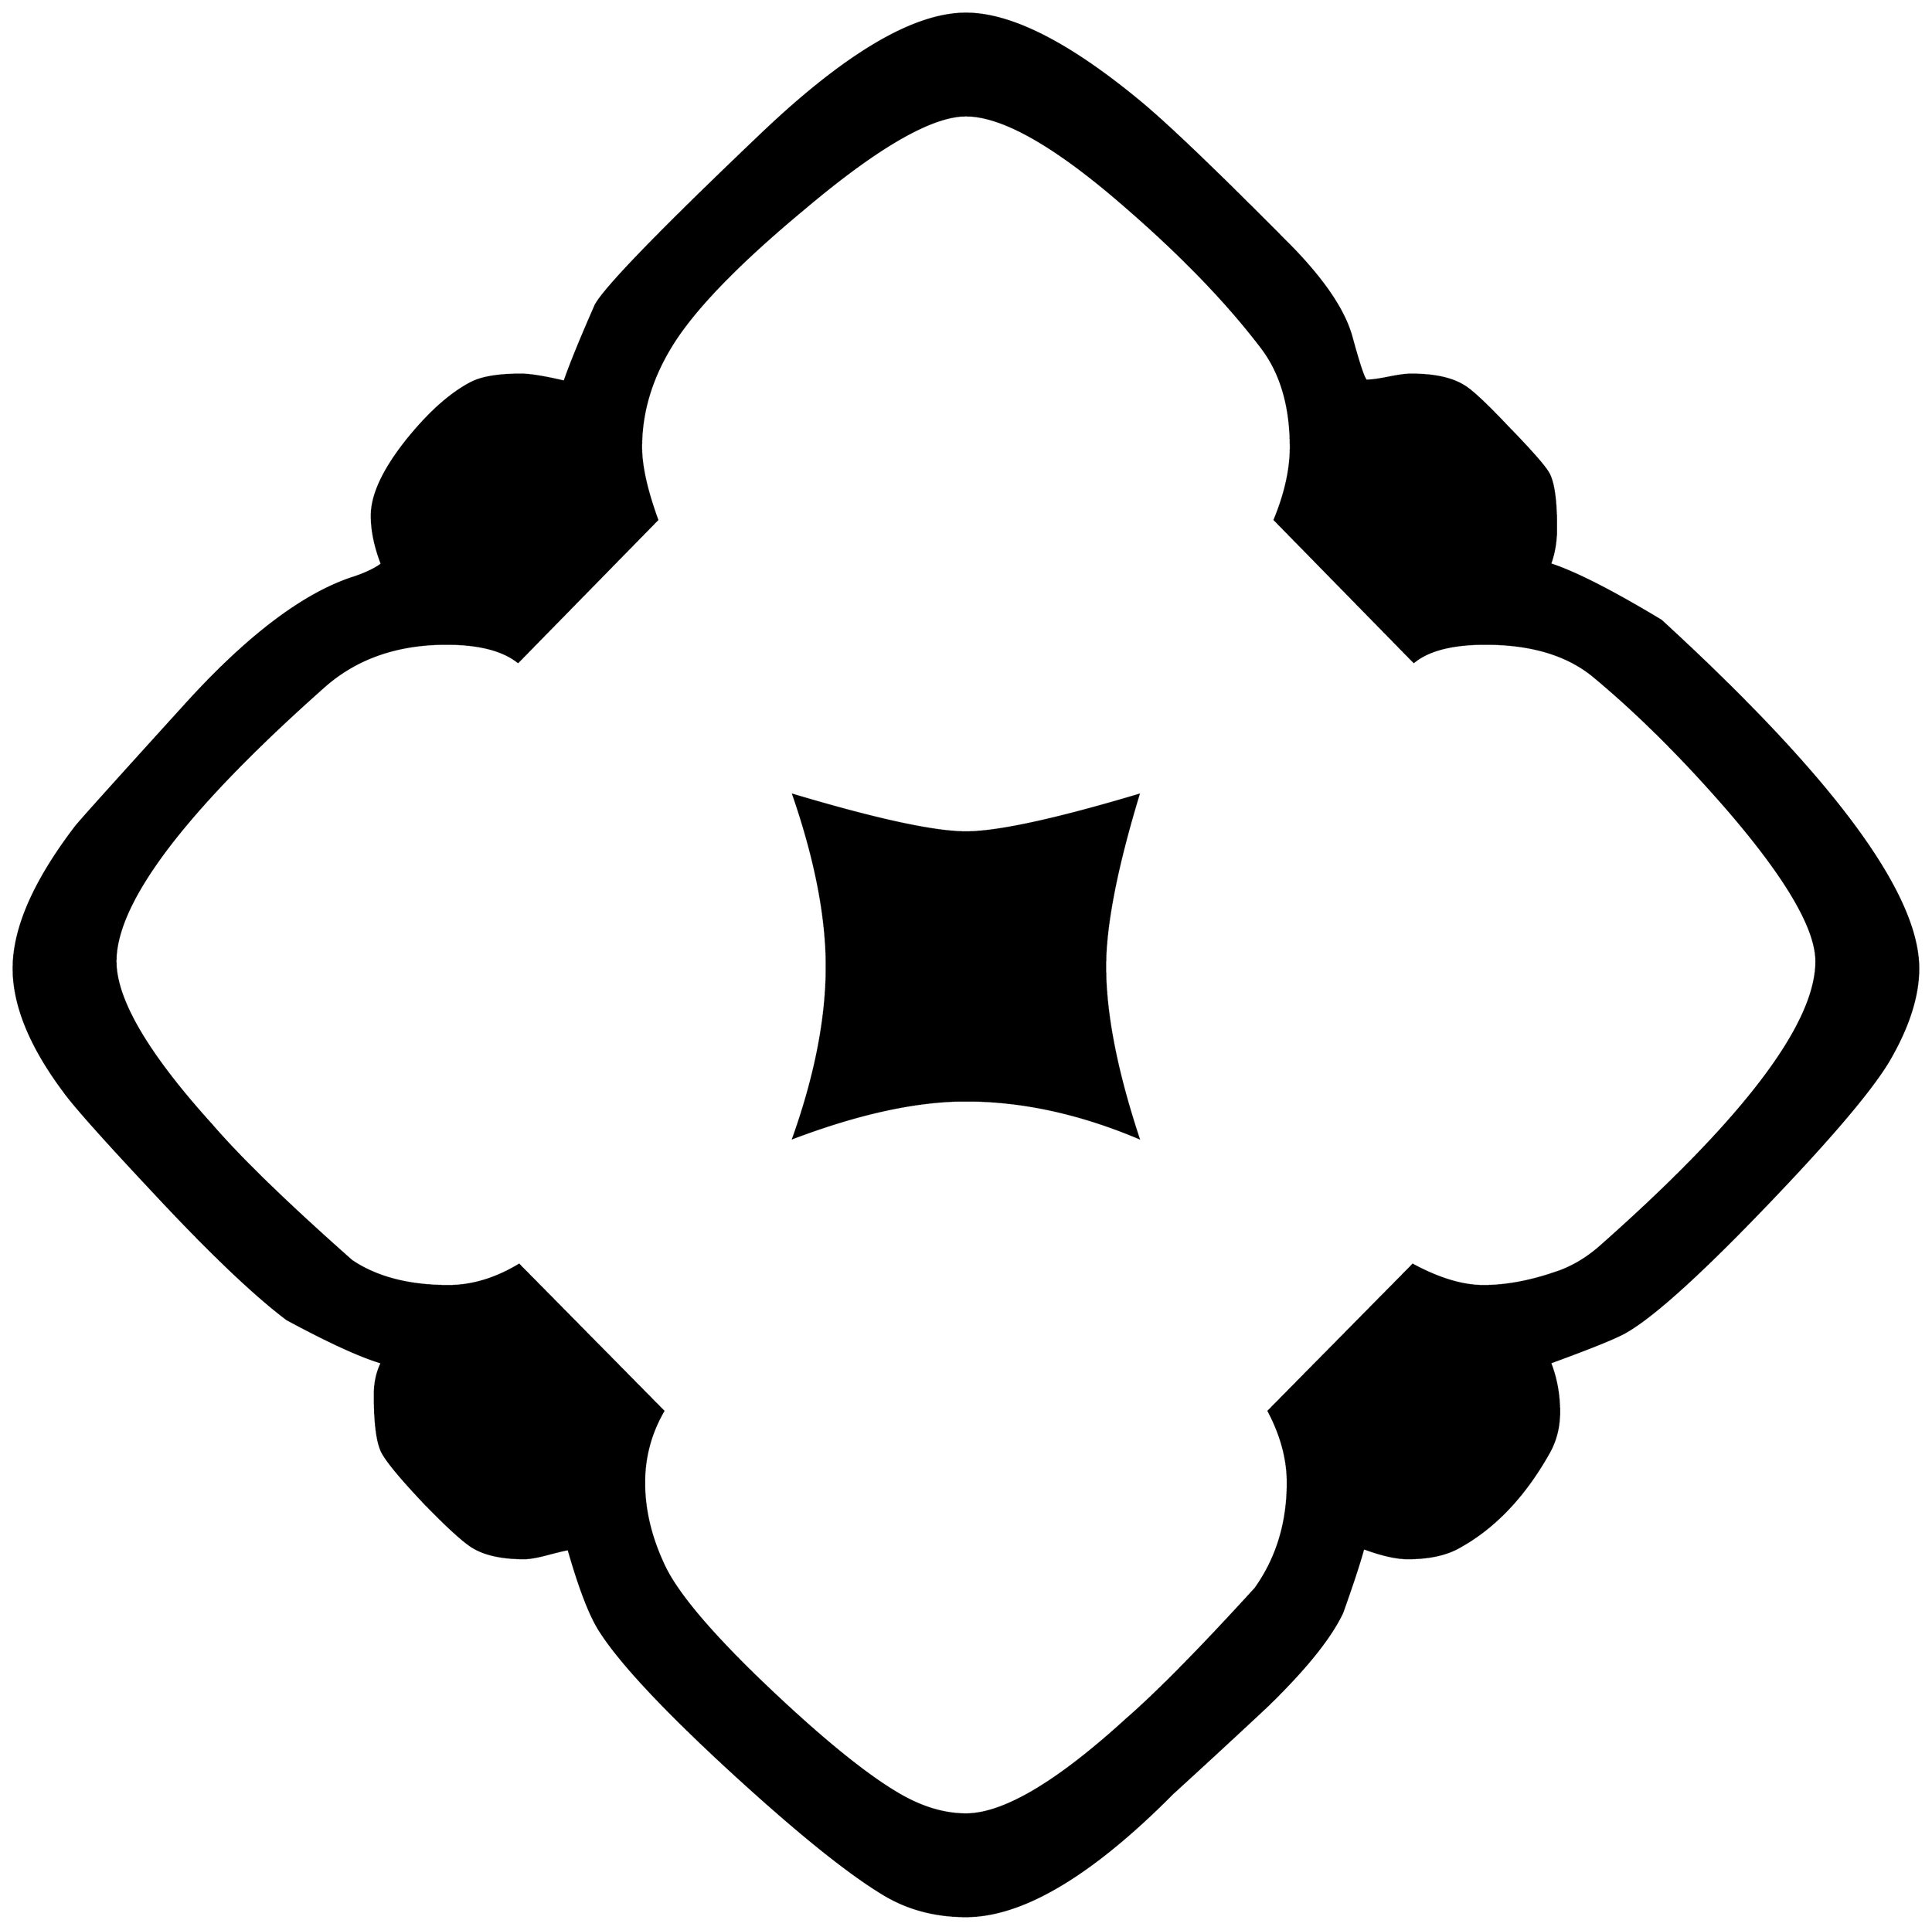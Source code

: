 


\begin{tikzpicture}[y=0.80pt, x=0.80pt, yscale=-1.0, xscale=1.0, inner sep=0pt, outer sep=0pt]
\begin{scope}[shift={(100.0,1711.0)},nonzero rule]
  \path[draw=.,fill=.,line width=1.600pt] (1970.0,-584.0) ..
    controls (1970.0,-556.667) and (1960.333,-526.333) ..
    (1941.0,-493.0) .. controls (1923.667,-463.667) and
    (1882.667,-415.333) .. (1818.0,-348.0) .. controls
    (1754.0,-281.333) and (1708.333,-240.0) .. (1681.0,-224.0) ..
    controls (1672.333,-218.667) and (1647.0,-208.333) ..
    (1605.0,-193.0) .. controls (1611.0,-177.667) and
    (1614.0,-161.333) .. (1614.0,-144.0) .. controls
    (1614.0,-129.333) and (1610.667,-116.0) .. (1604.0,-104.0) ..
    controls (1579.333,-60.0) and (1549.0,-28.333) .. (1513.0,-9.0)
    .. controls (1500.333,-2.333) and (1484.0,1.0) .. (1464.0,1.0)
    .. controls (1452.667,1.0) and (1438.0,-2.333) .. (1420.0,-9.0)
    .. controls (1416.0,5.667) and (1409.0,27.0) .. (1399.0,55.0)
    .. controls (1387.0,80.333) and (1361.667,111.667) ..
    (1323.0,149.0) .. controls (1292.333,177.667) and (1261.667,206.0)
    .. (1231.0,234.0) .. controls (1150.333,315.333) and
    (1082.0,356.0) .. (1026.0,356.0) .. controls (995.333,356.0)
    and (968.0,348.667) .. (944.0,334.0) .. controls (908.667,312.667)
    and (858.333,272.0) .. (793.0,212.0) .. controls (725.0,149.333)
    and (681.333,102.333) .. (662.0,71.0) .. controls (652.667,55.667)
    and (642.667,29.333) .. (632.0,-8.0) .. controls (628.0,-7.333)
    and (621.0,-5.667) .. (611.0,-3.0) .. controls (601.0,-0.333)
    and (593.333,1.0) .. (588.0,1.0) .. controls (567.333,1.0) and
    (551.0,-2.333) .. (539.0,-9.0) .. controls (530.333,-13.667) and
    (514.0,-28.333) .. (490.0,-53.0) .. controls (466.0,-78.333) and
    (451.667,-95.667) .. (447.0,-105.0) .. controls (442.333,-115.0)
    and (440.0,-133.667) .. (440.0,-161.0) .. controls
    (440.0,-173.0) and (442.333,-183.667) .. (447.0,-193.0) ..
    controls (426.333,-199.0) and (395.0,-213.333) .. (353.0,-236.0)
    .. controls (320.333,-260.667) and (276.667,-302.333) ..
    (222.0,-361.0) .. controls (172.0,-414.333) and (142.0,-448.0)
    .. (132.0,-462.0) .. controls (98.667,-506.667) and
    (82.0,-547.333) .. (82.0,-584.0) .. controls (82.0,-624.0) and
    (102.667,-671.0) .. (144.0,-725.0) .. controls (150.0,-732.333)
    and (185.667,-772.0) .. (251.0,-844.0) .. controls
    (312.333,-912.0) and (367.667,-954.333) .. (417.0,-971.0) ..
    controls (429.667,-975.0) and (439.667,-979.667) .. (447.0,-985.0)
    .. controls (440.333,-1002.333) and (437.0,-1018.333) ..
    (437.0,-1033.0) .. controls (437.0,-1053.667) and
    (448.667,-1078.667) .. (472.0,-1108.0) .. controls
    (494.0,-1135.333) and (515.333,-1154.333) .. (536.0,-1165.0) ..
    controls (546.667,-1170.333) and (563.0,-1173.0) ..
    (585.0,-1173.0) .. controls (593.667,-1173.0) and
    (608.0,-1170.667) .. (628.0,-1166.0) .. controls
    (634.0,-1183.333) and (644.333,-1208.667) .. (659.0,-1242.0) ..
    controls (669.0,-1260.0) and (724.0,-1316.667) ..
    (824.0,-1412.0) .. controls (907.333,-1491.333) and
    (974.667,-1531.0) .. (1026.0,-1531.0) .. controls
    (1070.667,-1531.0) and (1128.333,-1501.667) .. (1199.0,-1443.0) ..
    controls (1226.333,-1420.333) and (1275.667,-1373.0) ..
    (1347.0,-1301.0) .. controls (1380.333,-1267.0) and
    (1400.667,-1237.0) .. (1408.0,-1211.0) .. controls
    (1416.0,-1181.667) and (1421.0,-1167.0) .. (1423.0,-1167.0) ..
    controls (1427.667,-1167.0) and (1435.0,-1168.0) ..
    (1445.0,-1170.0) .. controls (1455.0,-1172.0) and
    (1462.333,-1173.0) .. (1467.0,-1173.0) .. controls
    (1489.667,-1173.0) and (1507.0,-1169.333) .. (1519.0,-1162.0) ..
    controls (1526.333,-1158.0) and (1541.333,-1144.0) ..
    (1564.0,-1120.0) .. controls (1587.333,-1096.0) and
    (1600.667,-1080.667) .. (1604.0,-1074.0) .. controls
    (1608.667,-1064.667) and (1611.0,-1047.0) .. (1611.0,-1021.0) ..
    controls (1611.0,-1007.667) and (1609.0,-995.667) ..
    (1605.0,-985.0) .. controls (1629.667,-977.0) and
    (1666.333,-958.333) .. (1715.0,-929.0) .. controls
    (1885.0,-773.0) and (1970.0,-658.0) .. (1970.0,-584.0) --
    cycle(1869.0,-591.0) .. controls (1869.0,-623.667) and
    (1839.333,-674.333) .. (1780.0,-743.0) .. controls
    (1735.333,-794.333) and (1691.333,-838.0) .. (1648.0,-874.0) ..
    controls (1622.0,-895.333) and (1586.333,-906.0) ..
    (1541.0,-906.0) .. controls (1508.333,-906.0) and
    (1484.667,-900.0) .. (1470.0,-888.0) -- (1332.0,-1029.0) ..
    controls (1342.667,-1055.0) and (1348.0,-1079.0) ..
    (1348.0,-1101.0) .. controls (1348.0,-1141.667) and
    (1338.333,-1174.667) .. (1319.0,-1200.0) .. controls
    (1285.0,-1244.667) and (1240.333,-1291.0) .. (1185.0,-1339.0) ..
    controls (1115.667,-1399.667) and (1062.667,-1430.0) ..
    (1026.0,-1430.0) .. controls (992.0,-1430.0) and
    (938.667,-1399.333) .. (866.0,-1338.0) .. controls
    (799.333,-1282.667) and (755.0,-1236.667) .. (733.0,-1200.0) ..
    controls (713.667,-1168.0) and (704.0,-1135.0) ..
    (704.0,-1101.0) .. controls (704.0,-1082.333) and
    (709.333,-1058.333) .. (720.0,-1029.0) -- (582.0,-888.0) ..
    controls (566.667,-900.0) and (543.0,-906.0) .. (511.0,-906.0)
    .. controls (461.667,-906.0) and (421.0,-891.667) ..
    (389.0,-863.0) .. controls (251.667,-741.0) and (183.0,-650.333)
    .. (183.0,-591.0) .. controls (183.0,-553.0) and
    (214.667,-499.0) .. (278.0,-429.0) .. controls (306.667,-395.667)
    and (353.0,-350.667) .. (417.0,-294.0) .. controls
    (441.667,-277.333) and (473.667,-269.0) .. (513.0,-269.0) ..
    controls (536.333,-269.0) and (559.667,-276.0) .. (583.0,-290.0)
    -- (726.0,-145.0) .. controls (713.333,-123.0) and
    (707.0,-99.333) .. (707.0,-74.0) .. controls (707.0,-46.667) and
    (713.667,-19.0) .. (727.0,9.0) .. controls (740.333,37.0) and
    (774.667,77.333) .. (830.0,130.0) .. controls (882.0,179.333) and
    (924.0,213.667) .. (956.0,233.0) .. controls (980.0,247.667) and
    (1003.333,255.0) .. (1026.0,255.0) .. controls (1063.333,255.0)
    and (1116.333,223.667) .. (1185.0,161.0) .. controls
    (1215.667,134.333) and (1258.333,91.0) .. (1313.0,31.0) ..
    controls (1334.333,1.0) and (1345.0,-34.0) .. (1345.0,-74.0)
    .. controls (1345.0,-97.333) and (1338.667,-121.0) ..
    (1326.0,-145.0) -- (1469.0,-290.0) .. controls
    (1495.0,-276.0) and (1518.333,-269.0) .. (1539.0,-269.0) ..
    controls (1561.0,-269.0) and (1584.667,-273.333) ..
    (1610.0,-282.0) .. controls (1626.667,-287.333) and
    (1642.333,-296.667) .. (1657.0,-310.0) .. controls
    (1798.333,-435.333) and (1869.0,-529.0) .. (1869.0,-591.0) --
    cycle(1197.0,-416.0) .. controls (1138.333,-440.667) and
    (1081.333,-453.0) .. (1026.0,-453.0) .. controls
    (977.333,-453.0) and (920.333,-440.667) .. (855.0,-416.0) ..
    controls (877.0,-478.0) and (888.0,-534.667) .. (888.0,-586.0)
    .. controls (888.0,-635.333) and (877.0,-692.0) ..
    (855.0,-756.0) .. controls (937.667,-731.333) and (994.667,-719.0)
    .. (1026.0,-719.0) .. controls (1057.333,-719.0) and
    (1114.333,-731.333) .. (1197.0,-756.0) .. controls
    (1175.0,-683.333) and (1164.0,-626.667) .. (1164.0,-586.0) ..
    controls (1164.0,-539.333) and (1175.0,-482.667) ..
    (1197.0,-416.0) -- cycle;
\end{scope}

\end{tikzpicture}

